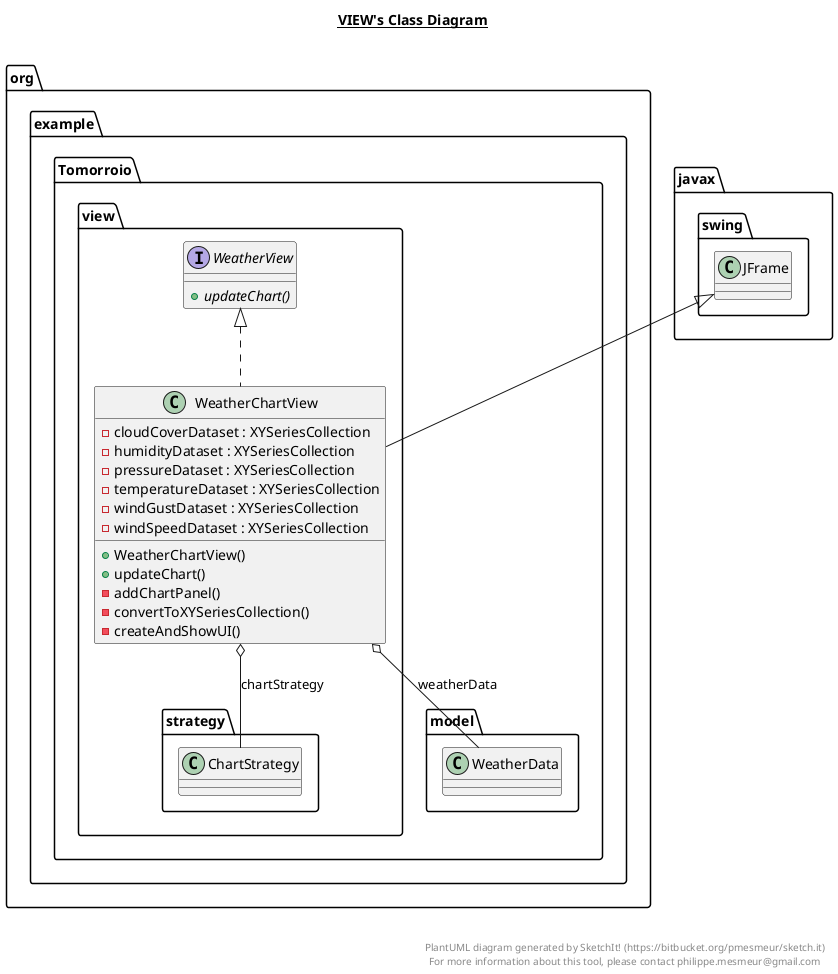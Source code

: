 @startuml

title __VIEW's Class Diagram__\n

  namespace org.example.Tomorroio {
    namespace view {
      class org.example.Tomorroio.view.WeatherChartView {
          - cloudCoverDataset : XYSeriesCollection
          - humidityDataset : XYSeriesCollection
          - pressureDataset : XYSeriesCollection
          - temperatureDataset : XYSeriesCollection
          - windGustDataset : XYSeriesCollection
          - windSpeedDataset : XYSeriesCollection
          + WeatherChartView()
          + updateChart()
          - addChartPanel()
          - convertToXYSeriesCollection()
          - createAndShowUI()
      }
    }
  }
  

  namespace org.example.Tomorroio {
    namespace view {
      interface org.example.Tomorroio.view.WeatherView {
          {abstract} + updateChart()
      }
    }
  }
  

  org.example.Tomorroio.view.WeatherChartView .up.|> org.example.Tomorroio.view.WeatherView
  org.example.Tomorroio.view.WeatherChartView -up-|> javax.swing.JFrame
  org.example.Tomorroio.view.WeatherChartView o-- org.example.Tomorroio.view.strategy.ChartStrategy : chartStrategy
  org.example.Tomorroio.view.WeatherChartView o-- org.example.Tomorroio.model.WeatherData : weatherData


right footer


PlantUML diagram generated by SketchIt! (https://bitbucket.org/pmesmeur/sketch.it)
For more information about this tool, please contact philippe.mesmeur@gmail.com
endfooter

@enduml

